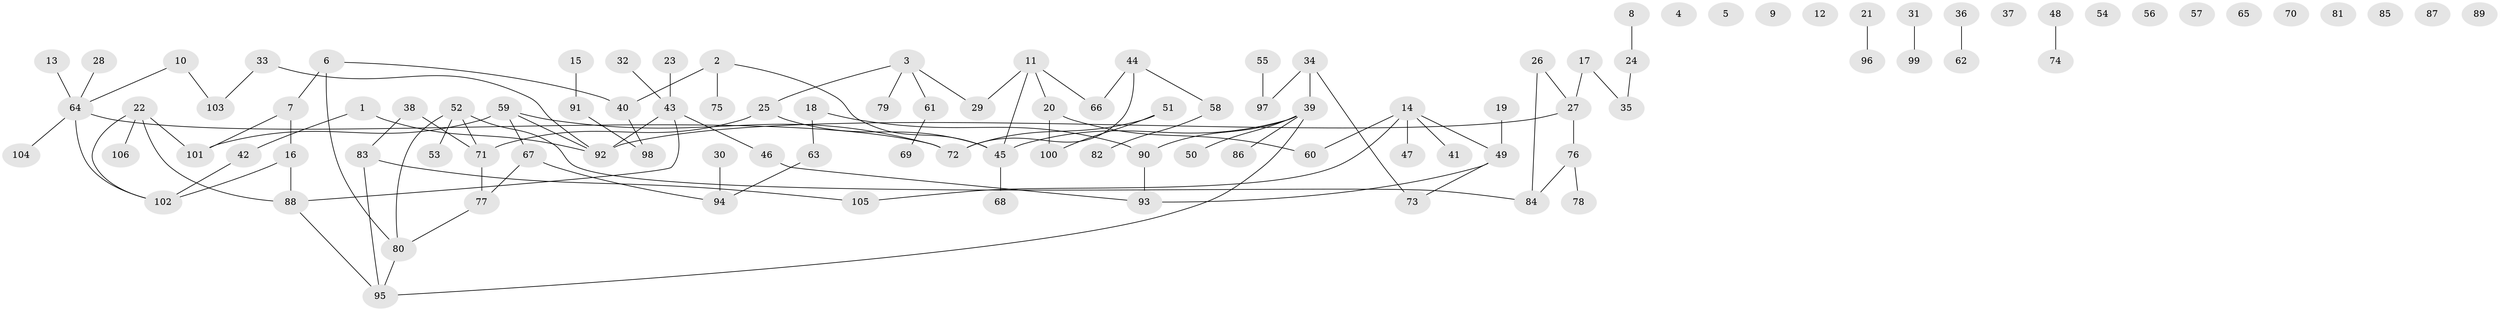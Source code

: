 // Generated by graph-tools (version 1.1) at 2025/25/03/09/25 03:25:21]
// undirected, 106 vertices, 109 edges
graph export_dot {
graph [start="1"]
  node [color=gray90,style=filled];
  1;
  2;
  3;
  4;
  5;
  6;
  7;
  8;
  9;
  10;
  11;
  12;
  13;
  14;
  15;
  16;
  17;
  18;
  19;
  20;
  21;
  22;
  23;
  24;
  25;
  26;
  27;
  28;
  29;
  30;
  31;
  32;
  33;
  34;
  35;
  36;
  37;
  38;
  39;
  40;
  41;
  42;
  43;
  44;
  45;
  46;
  47;
  48;
  49;
  50;
  51;
  52;
  53;
  54;
  55;
  56;
  57;
  58;
  59;
  60;
  61;
  62;
  63;
  64;
  65;
  66;
  67;
  68;
  69;
  70;
  71;
  72;
  73;
  74;
  75;
  76;
  77;
  78;
  79;
  80;
  81;
  82;
  83;
  84;
  85;
  86;
  87;
  88;
  89;
  90;
  91;
  92;
  93;
  94;
  95;
  96;
  97;
  98;
  99;
  100;
  101;
  102;
  103;
  104;
  105;
  106;
  1 -- 42;
  1 -- 92;
  2 -- 40;
  2 -- 45;
  2 -- 75;
  3 -- 25;
  3 -- 29;
  3 -- 61;
  3 -- 79;
  6 -- 7;
  6 -- 40;
  6 -- 80;
  7 -- 16;
  7 -- 101;
  8 -- 24;
  10 -- 64;
  10 -- 103;
  11 -- 20;
  11 -- 29;
  11 -- 45;
  11 -- 66;
  13 -- 64;
  14 -- 41;
  14 -- 47;
  14 -- 49;
  14 -- 60;
  14 -- 105;
  15 -- 91;
  16 -- 88;
  16 -- 102;
  17 -- 27;
  17 -- 35;
  18 -- 63;
  18 -- 90;
  19 -- 49;
  20 -- 60;
  20 -- 100;
  21 -- 96;
  22 -- 88;
  22 -- 101;
  22 -- 102;
  22 -- 106;
  23 -- 43;
  24 -- 35;
  25 -- 45;
  25 -- 71;
  26 -- 27;
  26 -- 84;
  27 -- 76;
  27 -- 92;
  28 -- 64;
  30 -- 94;
  31 -- 99;
  32 -- 43;
  33 -- 92;
  33 -- 103;
  34 -- 39;
  34 -- 73;
  34 -- 97;
  36 -- 62;
  38 -- 71;
  38 -- 83;
  39 -- 45;
  39 -- 50;
  39 -- 86;
  39 -- 90;
  39 -- 95;
  40 -- 98;
  42 -- 102;
  43 -- 46;
  43 -- 88;
  43 -- 92;
  44 -- 58;
  44 -- 66;
  44 -- 72;
  45 -- 68;
  46 -- 93;
  48 -- 74;
  49 -- 73;
  49 -- 93;
  51 -- 72;
  51 -- 100;
  52 -- 53;
  52 -- 71;
  52 -- 80;
  52 -- 84;
  55 -- 97;
  58 -- 82;
  59 -- 67;
  59 -- 72;
  59 -- 92;
  59 -- 101;
  61 -- 69;
  63 -- 94;
  64 -- 72;
  64 -- 102;
  64 -- 104;
  67 -- 77;
  67 -- 94;
  71 -- 77;
  76 -- 78;
  76 -- 84;
  77 -- 80;
  80 -- 95;
  83 -- 95;
  83 -- 105;
  88 -- 95;
  90 -- 93;
  91 -- 98;
}
